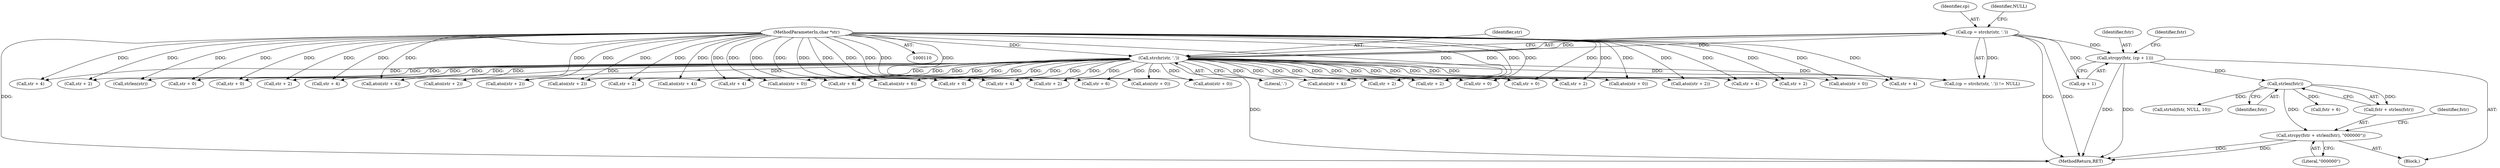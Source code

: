 digraph "0_postgres_4318daecc959886d001a6e79c6ea853e8b1dfb4b_0@API" {
"1000135" [label="(Call,strcpy(fstr + strlen(fstr), \"000000\"))"];
"1000138" [label="(Call,strlen(fstr))"];
"1000130" [label="(Call,strcpy(fstr, (cp + 1)))"];
"1000122" [label="(Call,cp = strchr(str, '.'))"];
"1000124" [label="(Call,strchr(str, '.'))"];
"1000112" [label="(MethodParameterIn,char *str)"];
"1000347" [label="(Call,str + 2)"];
"1000360" [label="(Call,atoi(str + 0))"];
"1000130" [label="(Call,strcpy(fstr, (cp + 1)))"];
"1000123" [label="(Identifier,cp)"];
"1000283" [label="(Call,atoi(str + 2))"];
"1000203" [label="(Call,str + 4)"];
"1000131" [label="(Identifier,fstr)"];
"1000386" [label="(Call,str + 2)"];
"1000302" [label="(Call,atoi(str + 0))"];
"1000333" [label="(Call,str + 4)"];
"1000332" [label="(Call,atoi(str + 4))"];
"1000140" [label="(Literal,\"000000\")"];
"1000232" [label="(Call,str + 4)"];
"1000183" [label="(Call,atoi(str + 6))"];
"1000212" [label="(Call,str + 0)"];
"1000189" [label="(Call,str + 6)"];
"1000237" [label="(Call,str + 4)"];
"1000352" [label="(Call,str + 2)"];
"1000137" [label="(Identifier,fstr)"];
"1000160" [label="(Call,strlen(str))"];
"1000303" [label="(Call,str + 0)"];
"1000150" [label="(Call,strtol(fstr, NULL, 10))"];
"1000400" [label="(Call,str + 0)"];
"1000284" [label="(Call,str + 2)"];
"1000122" [label="(Call,cp = strchr(str, '.'))"];
"1000408" [label="(MethodReturn,RET)"];
"1000338" [label="(Call,str + 4)"];
"1000197" [label="(Call,atoi(str + 4))"];
"1000245" [label="(Call,atoi(str + 2))"];
"1000144" [label="(Identifier,fstr)"];
"1000124" [label="(Call,strchr(str, '.'))"];
"1000136" [label="(Call,fstr + strlen(fstr))"];
"1000143" [label="(Call,fstr + 6)"];
"1000346" [label="(Call,atoi(str + 2))"];
"1000385" [label="(Call,atoi(str + 2))"];
"1000126" [label="(Literal,'.')"];
"1000391" [label="(Call,str + 2)"];
"1000399" [label="(Call,atoi(str + 0))"];
"1000127" [label="(Identifier,NULL)"];
"1000125" [label="(Identifier,str)"];
"1000184" [label="(Call,str + 6)"];
"1000198" [label="(Call,str + 4)"];
"1000138" [label="(Call,strlen(fstr))"];
"1000132" [label="(Call,cp + 1)"];
"1000135" [label="(Call,strcpy(fstr + strlen(fstr), \"000000\"))"];
"1000289" [label="(Call,str + 2)"];
"1000128" [label="(Block,)"];
"1000259" [label="(Call,atoi(str + 0))"];
"1000112" [label="(MethodParameterIn,char *str)"];
"1000211" [label="(Call,atoi(str + 0))"];
"1000231" [label="(Call,atoi(str + 4))"];
"1000246" [label="(Call,str + 2)"];
"1000251" [label="(Call,str + 2)"];
"1000260" [label="(Call,str + 0)"];
"1000361" [label="(Call,str + 0)"];
"1000139" [label="(Identifier,fstr)"];
"1000121" [label="(Call,(cp = strchr(str, '.')) != NULL)"];
"1000135" -> "1000128"  [label="AST: "];
"1000135" -> "1000140"  [label="CFG: "];
"1000136" -> "1000135"  [label="AST: "];
"1000140" -> "1000135"  [label="AST: "];
"1000144" -> "1000135"  [label="CFG: "];
"1000135" -> "1000408"  [label="DDG: "];
"1000135" -> "1000408"  [label="DDG: "];
"1000138" -> "1000135"  [label="DDG: "];
"1000138" -> "1000136"  [label="AST: "];
"1000138" -> "1000139"  [label="CFG: "];
"1000139" -> "1000138"  [label="AST: "];
"1000136" -> "1000138"  [label="CFG: "];
"1000138" -> "1000136"  [label="DDG: "];
"1000130" -> "1000138"  [label="DDG: "];
"1000138" -> "1000143"  [label="DDG: "];
"1000138" -> "1000150"  [label="DDG: "];
"1000130" -> "1000128"  [label="AST: "];
"1000130" -> "1000132"  [label="CFG: "];
"1000131" -> "1000130"  [label="AST: "];
"1000132" -> "1000130"  [label="AST: "];
"1000137" -> "1000130"  [label="CFG: "];
"1000130" -> "1000408"  [label="DDG: "];
"1000130" -> "1000408"  [label="DDG: "];
"1000122" -> "1000130"  [label="DDG: "];
"1000122" -> "1000121"  [label="AST: "];
"1000122" -> "1000124"  [label="CFG: "];
"1000123" -> "1000122"  [label="AST: "];
"1000124" -> "1000122"  [label="AST: "];
"1000127" -> "1000122"  [label="CFG: "];
"1000122" -> "1000408"  [label="DDG: "];
"1000122" -> "1000408"  [label="DDG: "];
"1000122" -> "1000121"  [label="DDG: "];
"1000124" -> "1000122"  [label="DDG: "];
"1000124" -> "1000122"  [label="DDG: "];
"1000122" -> "1000132"  [label="DDG: "];
"1000124" -> "1000126"  [label="CFG: "];
"1000125" -> "1000124"  [label="AST: "];
"1000126" -> "1000124"  [label="AST: "];
"1000124" -> "1000408"  [label="DDG: "];
"1000124" -> "1000121"  [label="DDG: "];
"1000124" -> "1000121"  [label="DDG: "];
"1000112" -> "1000124"  [label="DDG: "];
"1000124" -> "1000160"  [label="DDG: "];
"1000124" -> "1000183"  [label="DDG: "];
"1000124" -> "1000184"  [label="DDG: "];
"1000124" -> "1000189"  [label="DDG: "];
"1000124" -> "1000197"  [label="DDG: "];
"1000124" -> "1000198"  [label="DDG: "];
"1000124" -> "1000203"  [label="DDG: "];
"1000124" -> "1000211"  [label="DDG: "];
"1000124" -> "1000212"  [label="DDG: "];
"1000124" -> "1000231"  [label="DDG: "];
"1000124" -> "1000232"  [label="DDG: "];
"1000124" -> "1000237"  [label="DDG: "];
"1000124" -> "1000245"  [label="DDG: "];
"1000124" -> "1000246"  [label="DDG: "];
"1000124" -> "1000251"  [label="DDG: "];
"1000124" -> "1000259"  [label="DDG: "];
"1000124" -> "1000260"  [label="DDG: "];
"1000124" -> "1000283"  [label="DDG: "];
"1000124" -> "1000284"  [label="DDG: "];
"1000124" -> "1000289"  [label="DDG: "];
"1000124" -> "1000302"  [label="DDG: "];
"1000124" -> "1000303"  [label="DDG: "];
"1000124" -> "1000332"  [label="DDG: "];
"1000124" -> "1000333"  [label="DDG: "];
"1000124" -> "1000338"  [label="DDG: "];
"1000124" -> "1000346"  [label="DDG: "];
"1000124" -> "1000347"  [label="DDG: "];
"1000124" -> "1000352"  [label="DDG: "];
"1000124" -> "1000360"  [label="DDG: "];
"1000124" -> "1000361"  [label="DDG: "];
"1000124" -> "1000385"  [label="DDG: "];
"1000124" -> "1000386"  [label="DDG: "];
"1000124" -> "1000391"  [label="DDG: "];
"1000124" -> "1000399"  [label="DDG: "];
"1000124" -> "1000400"  [label="DDG: "];
"1000112" -> "1000110"  [label="AST: "];
"1000112" -> "1000408"  [label="DDG: "];
"1000112" -> "1000160"  [label="DDG: "];
"1000112" -> "1000183"  [label="DDG: "];
"1000112" -> "1000184"  [label="DDG: "];
"1000112" -> "1000189"  [label="DDG: "];
"1000112" -> "1000197"  [label="DDG: "];
"1000112" -> "1000198"  [label="DDG: "];
"1000112" -> "1000203"  [label="DDG: "];
"1000112" -> "1000211"  [label="DDG: "];
"1000112" -> "1000212"  [label="DDG: "];
"1000112" -> "1000231"  [label="DDG: "];
"1000112" -> "1000232"  [label="DDG: "];
"1000112" -> "1000237"  [label="DDG: "];
"1000112" -> "1000245"  [label="DDG: "];
"1000112" -> "1000246"  [label="DDG: "];
"1000112" -> "1000251"  [label="DDG: "];
"1000112" -> "1000259"  [label="DDG: "];
"1000112" -> "1000260"  [label="DDG: "];
"1000112" -> "1000283"  [label="DDG: "];
"1000112" -> "1000284"  [label="DDG: "];
"1000112" -> "1000289"  [label="DDG: "];
"1000112" -> "1000302"  [label="DDG: "];
"1000112" -> "1000303"  [label="DDG: "];
"1000112" -> "1000332"  [label="DDG: "];
"1000112" -> "1000333"  [label="DDG: "];
"1000112" -> "1000338"  [label="DDG: "];
"1000112" -> "1000346"  [label="DDG: "];
"1000112" -> "1000347"  [label="DDG: "];
"1000112" -> "1000352"  [label="DDG: "];
"1000112" -> "1000360"  [label="DDG: "];
"1000112" -> "1000361"  [label="DDG: "];
"1000112" -> "1000385"  [label="DDG: "];
"1000112" -> "1000386"  [label="DDG: "];
"1000112" -> "1000391"  [label="DDG: "];
"1000112" -> "1000399"  [label="DDG: "];
"1000112" -> "1000400"  [label="DDG: "];
}
